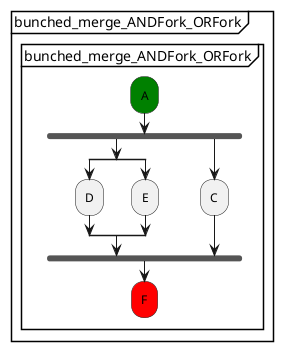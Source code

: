 @startuml
partition "bunched_merge_ANDFork_ORFork" {
    group "bunched_merge_ANDFork_ORFork"
        #green:A;
        fork
            split
                :D;
            split again
                :E;
            end split
        fork again
            :C;
        end fork
        #red:F;
    end group
}
@enduml